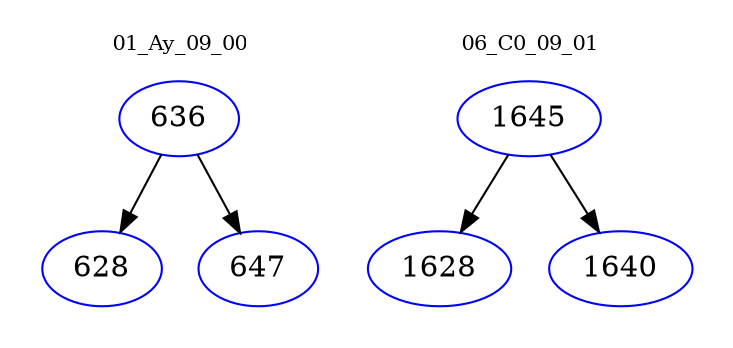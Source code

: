 digraph{
subgraph cluster_0 {
color = white
label = "01_Ay_09_00";
fontsize=10;
T0_636 [label="636", color="blue"]
T0_636 -> T0_628 [color="black"]
T0_628 [label="628", color="blue"]
T0_636 -> T0_647 [color="black"]
T0_647 [label="647", color="blue"]
}
subgraph cluster_1 {
color = white
label = "06_C0_09_01";
fontsize=10;
T1_1645 [label="1645", color="blue"]
T1_1645 -> T1_1628 [color="black"]
T1_1628 [label="1628", color="blue"]
T1_1645 -> T1_1640 [color="black"]
T1_1640 [label="1640", color="blue"]
}
}
